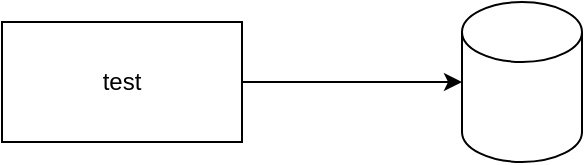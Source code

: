 <mxfile version="15.7.4" type="github">
  <diagram id="5uO4sZq0VA2tnkZqHcIh" name="Page-1">
    <mxGraphModel dx="1383" dy="778" grid="1" gridSize="10" guides="1" tooltips="1" connect="1" arrows="1" fold="1" page="1" pageScale="1" pageWidth="827" pageHeight="1169" math="0" shadow="0">
      <root>
        <mxCell id="0" />
        <mxCell id="1" parent="0" />
        <mxCell id="q0L_WmksrWZypvq99GAu-3" style="edgeStyle=orthogonalEdgeStyle;rounded=0;orthogonalLoop=1;jettySize=auto;html=1;" edge="1" parent="1" source="q0L_WmksrWZypvq99GAu-1" target="q0L_WmksrWZypvq99GAu-2">
          <mxGeometry relative="1" as="geometry" />
        </mxCell>
        <mxCell id="q0L_WmksrWZypvq99GAu-1" value="test" style="rounded=0;whiteSpace=wrap;html=1;" vertex="1" parent="1">
          <mxGeometry x="150" y="190" width="120" height="60" as="geometry" />
        </mxCell>
        <mxCell id="q0L_WmksrWZypvq99GAu-2" value="" style="shape=cylinder3;whiteSpace=wrap;html=1;boundedLbl=1;backgroundOutline=1;size=15;" vertex="1" parent="1">
          <mxGeometry x="380" y="180" width="60" height="80" as="geometry" />
        </mxCell>
      </root>
    </mxGraphModel>
  </diagram>
</mxfile>
